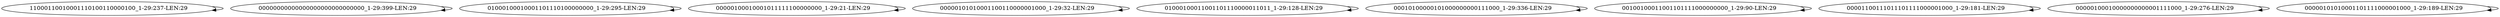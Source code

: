 digraph G {
    "11000110010001110100110000100_1-29:237-LEN:29" -> "11000110010001110100110000100_1-29:237-LEN:29";
    "00000000000000000000000000000_1-29:399-LEN:29" -> "00000000000000000000000000000_1-29:399-LEN:29";
    "01000100010001101110100000000_1-29:295-LEN:29" -> "01000100010001101110100000000_1-29:295-LEN:29";
    "00000100010001011111100000000_1-29:21-LEN:29" -> "00000100010001011111100000000_1-29:21-LEN:29";
    "00000101010001100110000001000_1-29:32-LEN:29" -> "00000101010001100110000001000_1-29:32-LEN:29";
    "01000100011001101110000011011_1-29:128-LEN:29" -> "01000100011001101110000011011_1-29:128-LEN:29";
    "00010100000101000000000111000_1-29:336-LEN:29" -> "00010100000101000000000111000_1-29:336-LEN:29";
    "00100100011001101111000000000_1-29:90-LEN:29" -> "00100100011001101111000000000_1-29:90-LEN:29";
    "00001100111011101111000001000_1-29:181-LEN:29" -> "00001100111011101111000001000_1-29:181-LEN:29";
    "00000100010000000000001111000_1-29:276-LEN:29" -> "00000100010000000000001111000_1-29:276-LEN:29";
    "00000101010001101111000001000_1-29:189-LEN:29" -> "00000101010001101111000001000_1-29:189-LEN:29";
}
